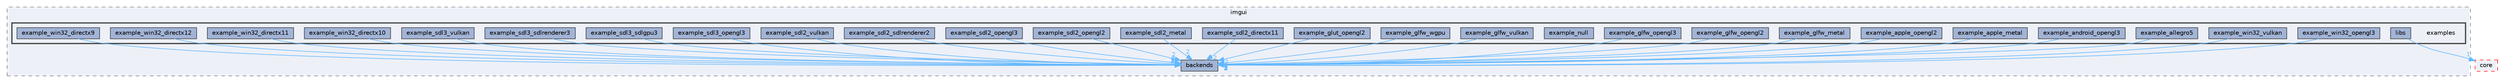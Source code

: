 digraph "runtime/imgui/examples"
{
 // LATEX_PDF_SIZE
  bgcolor="transparent";
  edge [fontname=Helvetica,fontsize=10,labelfontname=Helvetica,labelfontsize=10];
  node [fontname=Helvetica,fontsize=10,shape=box,height=0.2,width=0.4];
  compound=true
  subgraph clusterdir_2a643d7f87429a67e241c39cbfd7577b {
    graph [ bgcolor="#edf0f7", pencolor="grey50", label="imgui", fontname=Helvetica,fontsize=10 style="filled,dashed", URL="dir_2a643d7f87429a67e241c39cbfd7577b.html",tooltip=""]
  dir_248c6eab834282c3fd2db1e6009aeb27 [label="backends", fillcolor="#a2b4d6", color="grey25", style="filled", URL="dir_248c6eab834282c3fd2db1e6009aeb27.html",tooltip=""];
  subgraph clusterdir_ab944393f9802f1f645e8d187873bf1b {
    graph [ bgcolor="#edf0f7", pencolor="grey25", label="", fontname=Helvetica,fontsize=10 style="filled,bold", URL="dir_ab944393f9802f1f645e8d187873bf1b.html",tooltip=""]
    dir_ab944393f9802f1f645e8d187873bf1b [shape=plaintext, label="examples"];
  dir_2998ad00973f7428b5a181849a1d31ec [label="example_allegro5", fillcolor="#a2b4d6", color="grey25", style="filled", URL="dir_2998ad00973f7428b5a181849a1d31ec.html",tooltip=""];
  dir_fe94938b7baa45cf9918f49ea1ab700b [label="example_android_opengl3", fillcolor="#a2b4d6", color="grey25", style="filled", URL="dir_fe94938b7baa45cf9918f49ea1ab700b.html",tooltip=""];
  dir_1985ad7aee24b0b3f9166732c2185467 [label="example_apple_metal", fillcolor="#a2b4d6", color="grey25", style="filled", URL="dir_1985ad7aee24b0b3f9166732c2185467.html",tooltip=""];
  dir_52c01f4568b4b0e7d3aee0967e663754 [label="example_apple_opengl2", fillcolor="#a2b4d6", color="grey25", style="filled", URL="dir_52c01f4568b4b0e7d3aee0967e663754.html",tooltip=""];
  dir_619d5d19684d0a533a3a046f30f45ef9 [label="example_glfw_metal", fillcolor="#a2b4d6", color="grey25", style="filled", URL="dir_619d5d19684d0a533a3a046f30f45ef9.html",tooltip=""];
  dir_db587798fa67d97caf9ff8443d62b7ab [label="example_glfw_opengl2", fillcolor="#a2b4d6", color="grey25", style="filled", URL="dir_db587798fa67d97caf9ff8443d62b7ab.html",tooltip=""];
  dir_3dc9ba9c7f81101462521ae0fcac122b [label="example_glfw_opengl3", fillcolor="#a2b4d6", color="grey25", style="filled", URL="dir_3dc9ba9c7f81101462521ae0fcac122b.html",tooltip=""];
  dir_c03fda733cd814e1c5cf5285c94cc109 [label="example_glfw_vulkan", fillcolor="#a2b4d6", color="grey25", style="filled", URL="dir_c03fda733cd814e1c5cf5285c94cc109.html",tooltip=""];
  dir_52491a981ab80638f33c4c3cd4381504 [label="example_glfw_wgpu", fillcolor="#a2b4d6", color="grey25", style="filled", URL="dir_52491a981ab80638f33c4c3cd4381504.html",tooltip=""];
  dir_0c84d563fc36276089effbcc02b20536 [label="example_glut_opengl2", fillcolor="#a2b4d6", color="grey25", style="filled", URL="dir_0c84d563fc36276089effbcc02b20536.html",tooltip=""];
  dir_c139d822c22857d1128234d3ef31513b [label="example_null", fillcolor="#a2b4d6", color="grey25", style="filled", URL="dir_c139d822c22857d1128234d3ef31513b.html",tooltip=""];
  dir_3b2e47feedb2341f067ef23025d7d557 [label="example_sdl2_directx11", fillcolor="#a2b4d6", color="grey25", style="filled", URL="dir_3b2e47feedb2341f067ef23025d7d557.html",tooltip=""];
  dir_41c1eed4cead20262ae6ca81586b566e [label="example_sdl2_metal", fillcolor="#a2b4d6", color="grey25", style="filled", URL="dir_41c1eed4cead20262ae6ca81586b566e.html",tooltip=""];
  dir_202b09726aa8740800c25299afff5195 [label="example_sdl2_opengl2", fillcolor="#a2b4d6", color="grey25", style="filled", URL="dir_202b09726aa8740800c25299afff5195.html",tooltip=""];
  dir_d9263a5f2698fa95f5c07855cdecde45 [label="example_sdl2_opengl3", fillcolor="#a2b4d6", color="grey25", style="filled", URL="dir_d9263a5f2698fa95f5c07855cdecde45.html",tooltip=""];
  dir_d441eb65a6d3a89925eb4506f1eb883b [label="example_sdl2_sdlrenderer2", fillcolor="#a2b4d6", color="grey25", style="filled", URL="dir_d441eb65a6d3a89925eb4506f1eb883b.html",tooltip=""];
  dir_50b7d1fa2ddd8a4a843470e6d71310e2 [label="example_sdl2_vulkan", fillcolor="#a2b4d6", color="grey25", style="filled", URL="dir_50b7d1fa2ddd8a4a843470e6d71310e2.html",tooltip=""];
  dir_dbc9ac6fb4e69e5437abb9fd4a6d8522 [label="example_sdl3_opengl3", fillcolor="#a2b4d6", color="grey25", style="filled", URL="dir_dbc9ac6fb4e69e5437abb9fd4a6d8522.html",tooltip=""];
  dir_d1a449c86f5ee2e529639bc024ccec95 [label="example_sdl3_sdlgpu3", fillcolor="#a2b4d6", color="grey25", style="filled", URL="dir_d1a449c86f5ee2e529639bc024ccec95.html",tooltip=""];
  dir_d75504c07c69676fa7d5875b156f9868 [label="example_sdl3_sdlrenderer3", fillcolor="#a2b4d6", color="grey25", style="filled", URL="dir_d75504c07c69676fa7d5875b156f9868.html",tooltip=""];
  dir_13e3c585cf951168abf07e198441f0c6 [label="example_sdl3_vulkan", fillcolor="#a2b4d6", color="grey25", style="filled", URL="dir_13e3c585cf951168abf07e198441f0c6.html",tooltip=""];
  dir_aa6162aa6c2d16a571beeb9c5bea4ed9 [label="example_win32_directx10", fillcolor="#a2b4d6", color="grey25", style="filled", URL="dir_aa6162aa6c2d16a571beeb9c5bea4ed9.html",tooltip=""];
  dir_3c23eb09c4c5e5400242b7a72cfee040 [label="example_win32_directx11", fillcolor="#a2b4d6", color="grey25", style="filled", URL="dir_3c23eb09c4c5e5400242b7a72cfee040.html",tooltip=""];
  dir_ed0fb240f4f9d882d7b42da67d966512 [label="example_win32_directx12", fillcolor="#a2b4d6", color="grey25", style="filled", URL="dir_ed0fb240f4f9d882d7b42da67d966512.html",tooltip=""];
  dir_8d72e7e3b3e4f5e24ba95facc7f43930 [label="example_win32_directx9", fillcolor="#a2b4d6", color="grey25", style="filled", URL="dir_8d72e7e3b3e4f5e24ba95facc7f43930.html",tooltip=""];
  dir_5d12e6a27322edc525e88bdcf4a9558f [label="example_win32_opengl3", fillcolor="#a2b4d6", color="grey25", style="filled", URL="dir_5d12e6a27322edc525e88bdcf4a9558f.html",tooltip=""];
  dir_ab6670d8ee78434e1ed7df3b98e25625 [label="example_win32_vulkan", fillcolor="#a2b4d6", color="grey25", style="filled", URL="dir_ab6670d8ee78434e1ed7df3b98e25625.html",tooltip=""];
  dir_a93cf287d33429ee66b99c7b5fc2326f [label="libs", fillcolor="#a2b4d6", color="grey25", style="filled", URL="dir_a93cf287d33429ee66b99c7b5fc2326f.html",tooltip=""];
  }
  }
  dir_0b94c9ea5f3d98712a457061cc05ff83 [label="core", fillcolor="#edf0f7", color="red", style="filled,dashed", URL="dir_0b94c9ea5f3d98712a457061cc05ff83.html",tooltip=""];
  dir_2998ad00973f7428b5a181849a1d31ec->dir_248c6eab834282c3fd2db1e6009aeb27 [headlabel="1", labeldistance=1.5 headhref="dir_000041_000007.html" href="dir_000041_000007.html" color="steelblue1" fontcolor="steelblue1"];
  dir_fe94938b7baa45cf9918f49ea1ab700b->dir_248c6eab834282c3fd2db1e6009aeb27 [headlabel="2", labeldistance=1.5 headhref="dir_000042_000007.html" href="dir_000042_000007.html" color="steelblue1" fontcolor="steelblue1"];
  dir_1985ad7aee24b0b3f9166732c2185467->dir_248c6eab834282c3fd2db1e6009aeb27 [headlabel="1", labeldistance=1.5 headhref="dir_000043_000007.html" href="dir_000043_000007.html" color="steelblue1" fontcolor="steelblue1"];
  dir_52c01f4568b4b0e7d3aee0967e663754->dir_248c6eab834282c3fd2db1e6009aeb27 [headlabel="2", labeldistance=1.5 headhref="dir_000044_000007.html" href="dir_000044_000007.html" color="steelblue1" fontcolor="steelblue1"];
  dir_619d5d19684d0a533a3a046f30f45ef9->dir_248c6eab834282c3fd2db1e6009aeb27 [headlabel="2", labeldistance=1.5 headhref="dir_000045_000007.html" href="dir_000045_000007.html" color="steelblue1" fontcolor="steelblue1"];
  dir_db587798fa67d97caf9ff8443d62b7ab->dir_248c6eab834282c3fd2db1e6009aeb27 [headlabel="2", labeldistance=1.5 headhref="dir_000046_000007.html" href="dir_000046_000007.html" color="steelblue1" fontcolor="steelblue1"];
  dir_3dc9ba9c7f81101462521ae0fcac122b->dir_248c6eab834282c3fd2db1e6009aeb27 [headlabel="2", labeldistance=1.5 headhref="dir_000047_000007.html" href="dir_000047_000007.html" color="steelblue1" fontcolor="steelblue1"];
  dir_c03fda733cd814e1c5cf5285c94cc109->dir_248c6eab834282c3fd2db1e6009aeb27 [headlabel="2", labeldistance=1.5 headhref="dir_000048_000007.html" href="dir_000048_000007.html" color="steelblue1" fontcolor="steelblue1"];
  dir_52491a981ab80638f33c4c3cd4381504->dir_248c6eab834282c3fd2db1e6009aeb27 [headlabel="2", labeldistance=1.5 headhref="dir_000049_000007.html" href="dir_000049_000007.html" color="steelblue1" fontcolor="steelblue1"];
  dir_0c84d563fc36276089effbcc02b20536->dir_248c6eab834282c3fd2db1e6009aeb27 [headlabel="2", labeldistance=1.5 headhref="dir_000050_000007.html" href="dir_000050_000007.html" color="steelblue1" fontcolor="steelblue1"];
  dir_3b2e47feedb2341f067ef23025d7d557->dir_248c6eab834282c3fd2db1e6009aeb27 [headlabel="2", labeldistance=1.5 headhref="dir_000052_000007.html" href="dir_000052_000007.html" color="steelblue1" fontcolor="steelblue1"];
  dir_41c1eed4cead20262ae6ca81586b566e->dir_248c6eab834282c3fd2db1e6009aeb27 [headlabel="2", labeldistance=1.5 headhref="dir_000053_000007.html" href="dir_000053_000007.html" color="steelblue1" fontcolor="steelblue1"];
  dir_202b09726aa8740800c25299afff5195->dir_248c6eab834282c3fd2db1e6009aeb27 [headlabel="2", labeldistance=1.5 headhref="dir_000054_000007.html" href="dir_000054_000007.html" color="steelblue1" fontcolor="steelblue1"];
  dir_d9263a5f2698fa95f5c07855cdecde45->dir_248c6eab834282c3fd2db1e6009aeb27 [headlabel="2", labeldistance=1.5 headhref="dir_000055_000007.html" href="dir_000055_000007.html" color="steelblue1" fontcolor="steelblue1"];
  dir_d441eb65a6d3a89925eb4506f1eb883b->dir_248c6eab834282c3fd2db1e6009aeb27 [headlabel="2", labeldistance=1.5 headhref="dir_000056_000007.html" href="dir_000056_000007.html" color="steelblue1" fontcolor="steelblue1"];
  dir_50b7d1fa2ddd8a4a843470e6d71310e2->dir_248c6eab834282c3fd2db1e6009aeb27 [headlabel="2", labeldistance=1.5 headhref="dir_000057_000007.html" href="dir_000057_000007.html" color="steelblue1" fontcolor="steelblue1"];
  dir_dbc9ac6fb4e69e5437abb9fd4a6d8522->dir_248c6eab834282c3fd2db1e6009aeb27 [headlabel="2", labeldistance=1.5 headhref="dir_000058_000007.html" href="dir_000058_000007.html" color="steelblue1" fontcolor="steelblue1"];
  dir_d1a449c86f5ee2e529639bc024ccec95->dir_248c6eab834282c3fd2db1e6009aeb27 [headlabel="2", labeldistance=1.5 headhref="dir_000059_000007.html" href="dir_000059_000007.html" color="steelblue1" fontcolor="steelblue1"];
  dir_d75504c07c69676fa7d5875b156f9868->dir_248c6eab834282c3fd2db1e6009aeb27 [headlabel="2", labeldistance=1.5 headhref="dir_000060_000007.html" href="dir_000060_000007.html" color="steelblue1" fontcolor="steelblue1"];
  dir_13e3c585cf951168abf07e198441f0c6->dir_248c6eab834282c3fd2db1e6009aeb27 [headlabel="2", labeldistance=1.5 headhref="dir_000061_000007.html" href="dir_000061_000007.html" color="steelblue1" fontcolor="steelblue1"];
  dir_aa6162aa6c2d16a571beeb9c5bea4ed9->dir_248c6eab834282c3fd2db1e6009aeb27 [headlabel="2", labeldistance=1.5 headhref="dir_000062_000007.html" href="dir_000062_000007.html" color="steelblue1" fontcolor="steelblue1"];
  dir_3c23eb09c4c5e5400242b7a72cfee040->dir_248c6eab834282c3fd2db1e6009aeb27 [headlabel="2", labeldistance=1.5 headhref="dir_000063_000007.html" href="dir_000063_000007.html" color="steelblue1" fontcolor="steelblue1"];
  dir_ed0fb240f4f9d882d7b42da67d966512->dir_248c6eab834282c3fd2db1e6009aeb27 [headlabel="2", labeldistance=1.5 headhref="dir_000064_000007.html" href="dir_000064_000007.html" color="steelblue1" fontcolor="steelblue1"];
  dir_8d72e7e3b3e4f5e24ba95facc7f43930->dir_248c6eab834282c3fd2db1e6009aeb27 [headlabel="2", labeldistance=1.5 headhref="dir_000065_000007.html" href="dir_000065_000007.html" color="steelblue1" fontcolor="steelblue1"];
  dir_5d12e6a27322edc525e88bdcf4a9558f->dir_248c6eab834282c3fd2db1e6009aeb27 [headlabel="2", labeldistance=1.5 headhref="dir_000066_000007.html" href="dir_000066_000007.html" color="steelblue1" fontcolor="steelblue1"];
  dir_ab6670d8ee78434e1ed7df3b98e25625->dir_248c6eab834282c3fd2db1e6009aeb27 [headlabel="2", labeldistance=1.5 headhref="dir_000067_000007.html" href="dir_000067_000007.html" color="steelblue1" fontcolor="steelblue1"];
  dir_a93cf287d33429ee66b99c7b5fc2326f->dir_0b94c9ea5f3d98712a457061cc05ff83 [headlabel="1", labeldistance=1.5 headhref="dir_000090_000023.html" href="dir_000090_000023.html" color="steelblue1" fontcolor="steelblue1"];
}
